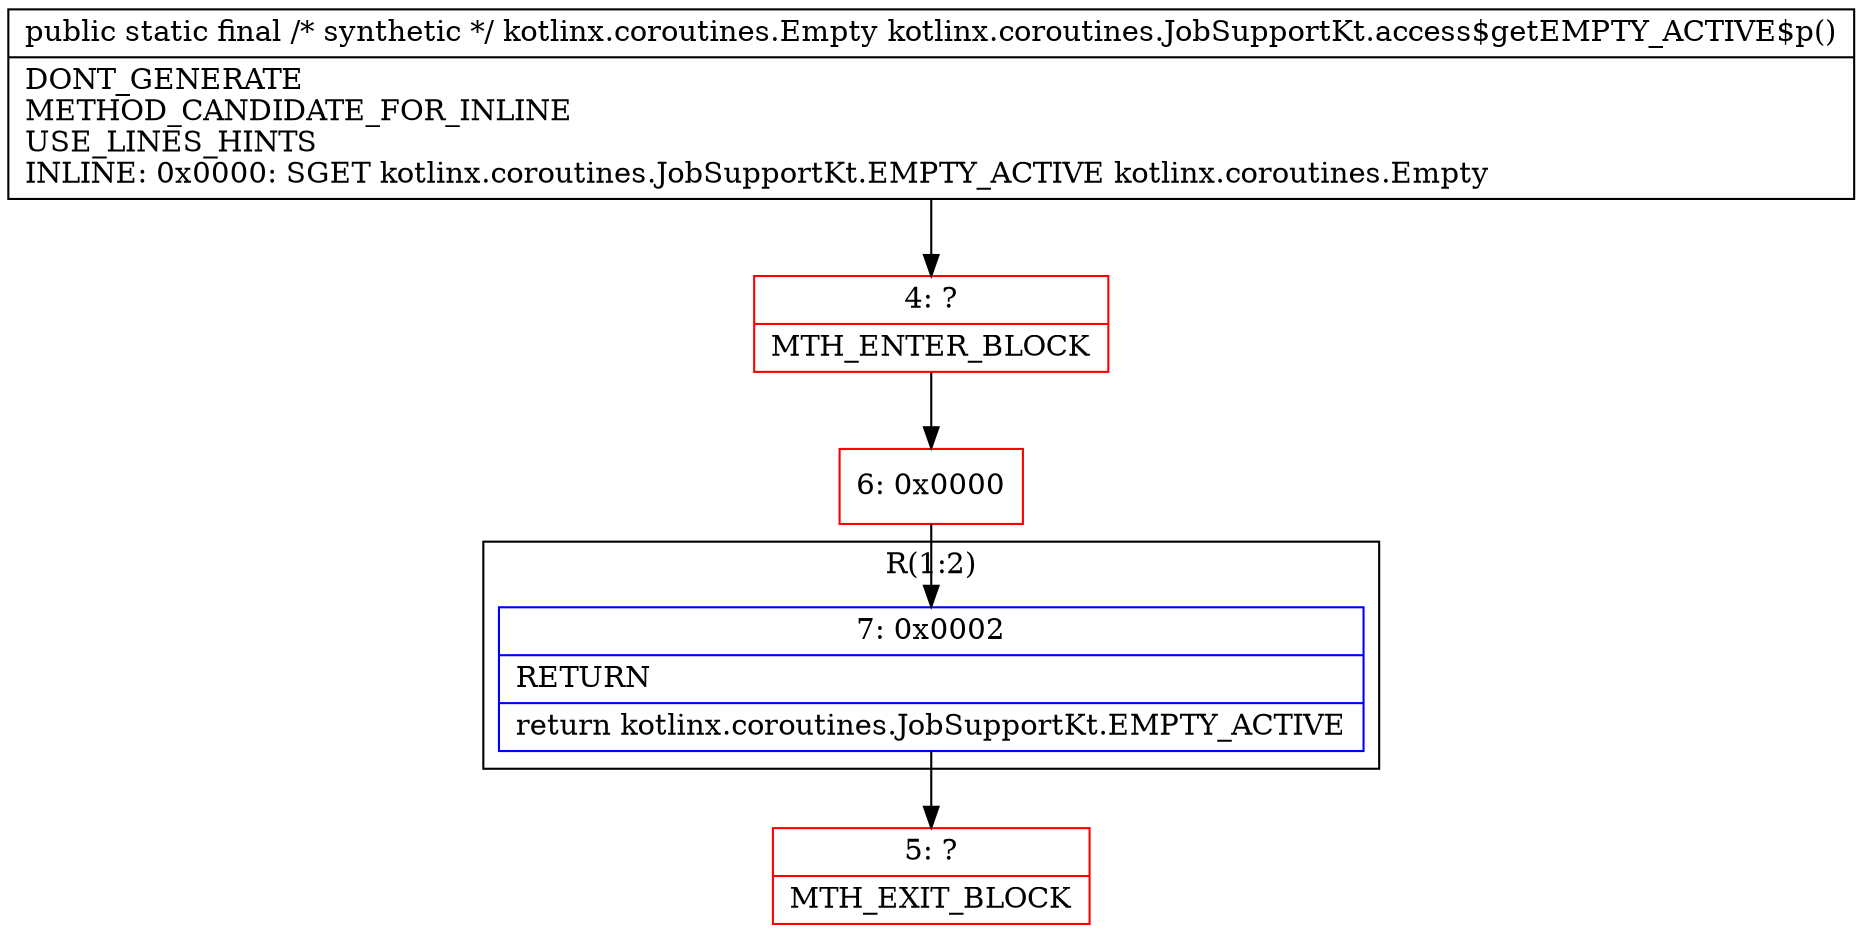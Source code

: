 digraph "CFG forkotlinx.coroutines.JobSupportKt.access$getEMPTY_ACTIVE$p()Lkotlinx\/coroutines\/Empty;" {
subgraph cluster_Region_1211912257 {
label = "R(1:2)";
node [shape=record,color=blue];
Node_7 [shape=record,label="{7\:\ 0x0002|RETURN\l|return kotlinx.coroutines.JobSupportKt.EMPTY_ACTIVE\l}"];
}
Node_4 [shape=record,color=red,label="{4\:\ ?|MTH_ENTER_BLOCK\l}"];
Node_6 [shape=record,color=red,label="{6\:\ 0x0000}"];
Node_5 [shape=record,color=red,label="{5\:\ ?|MTH_EXIT_BLOCK\l}"];
MethodNode[shape=record,label="{public static final \/* synthetic *\/ kotlinx.coroutines.Empty kotlinx.coroutines.JobSupportKt.access$getEMPTY_ACTIVE$p()  | DONT_GENERATE\lMETHOD_CANDIDATE_FOR_INLINE\lUSE_LINES_HINTS\lINLINE: 0x0000: SGET   kotlinx.coroutines.JobSupportKt.EMPTY_ACTIVE kotlinx.coroutines.Empty\l}"];
MethodNode -> Node_4;Node_7 -> Node_5;
Node_4 -> Node_6;
Node_6 -> Node_7;
}

